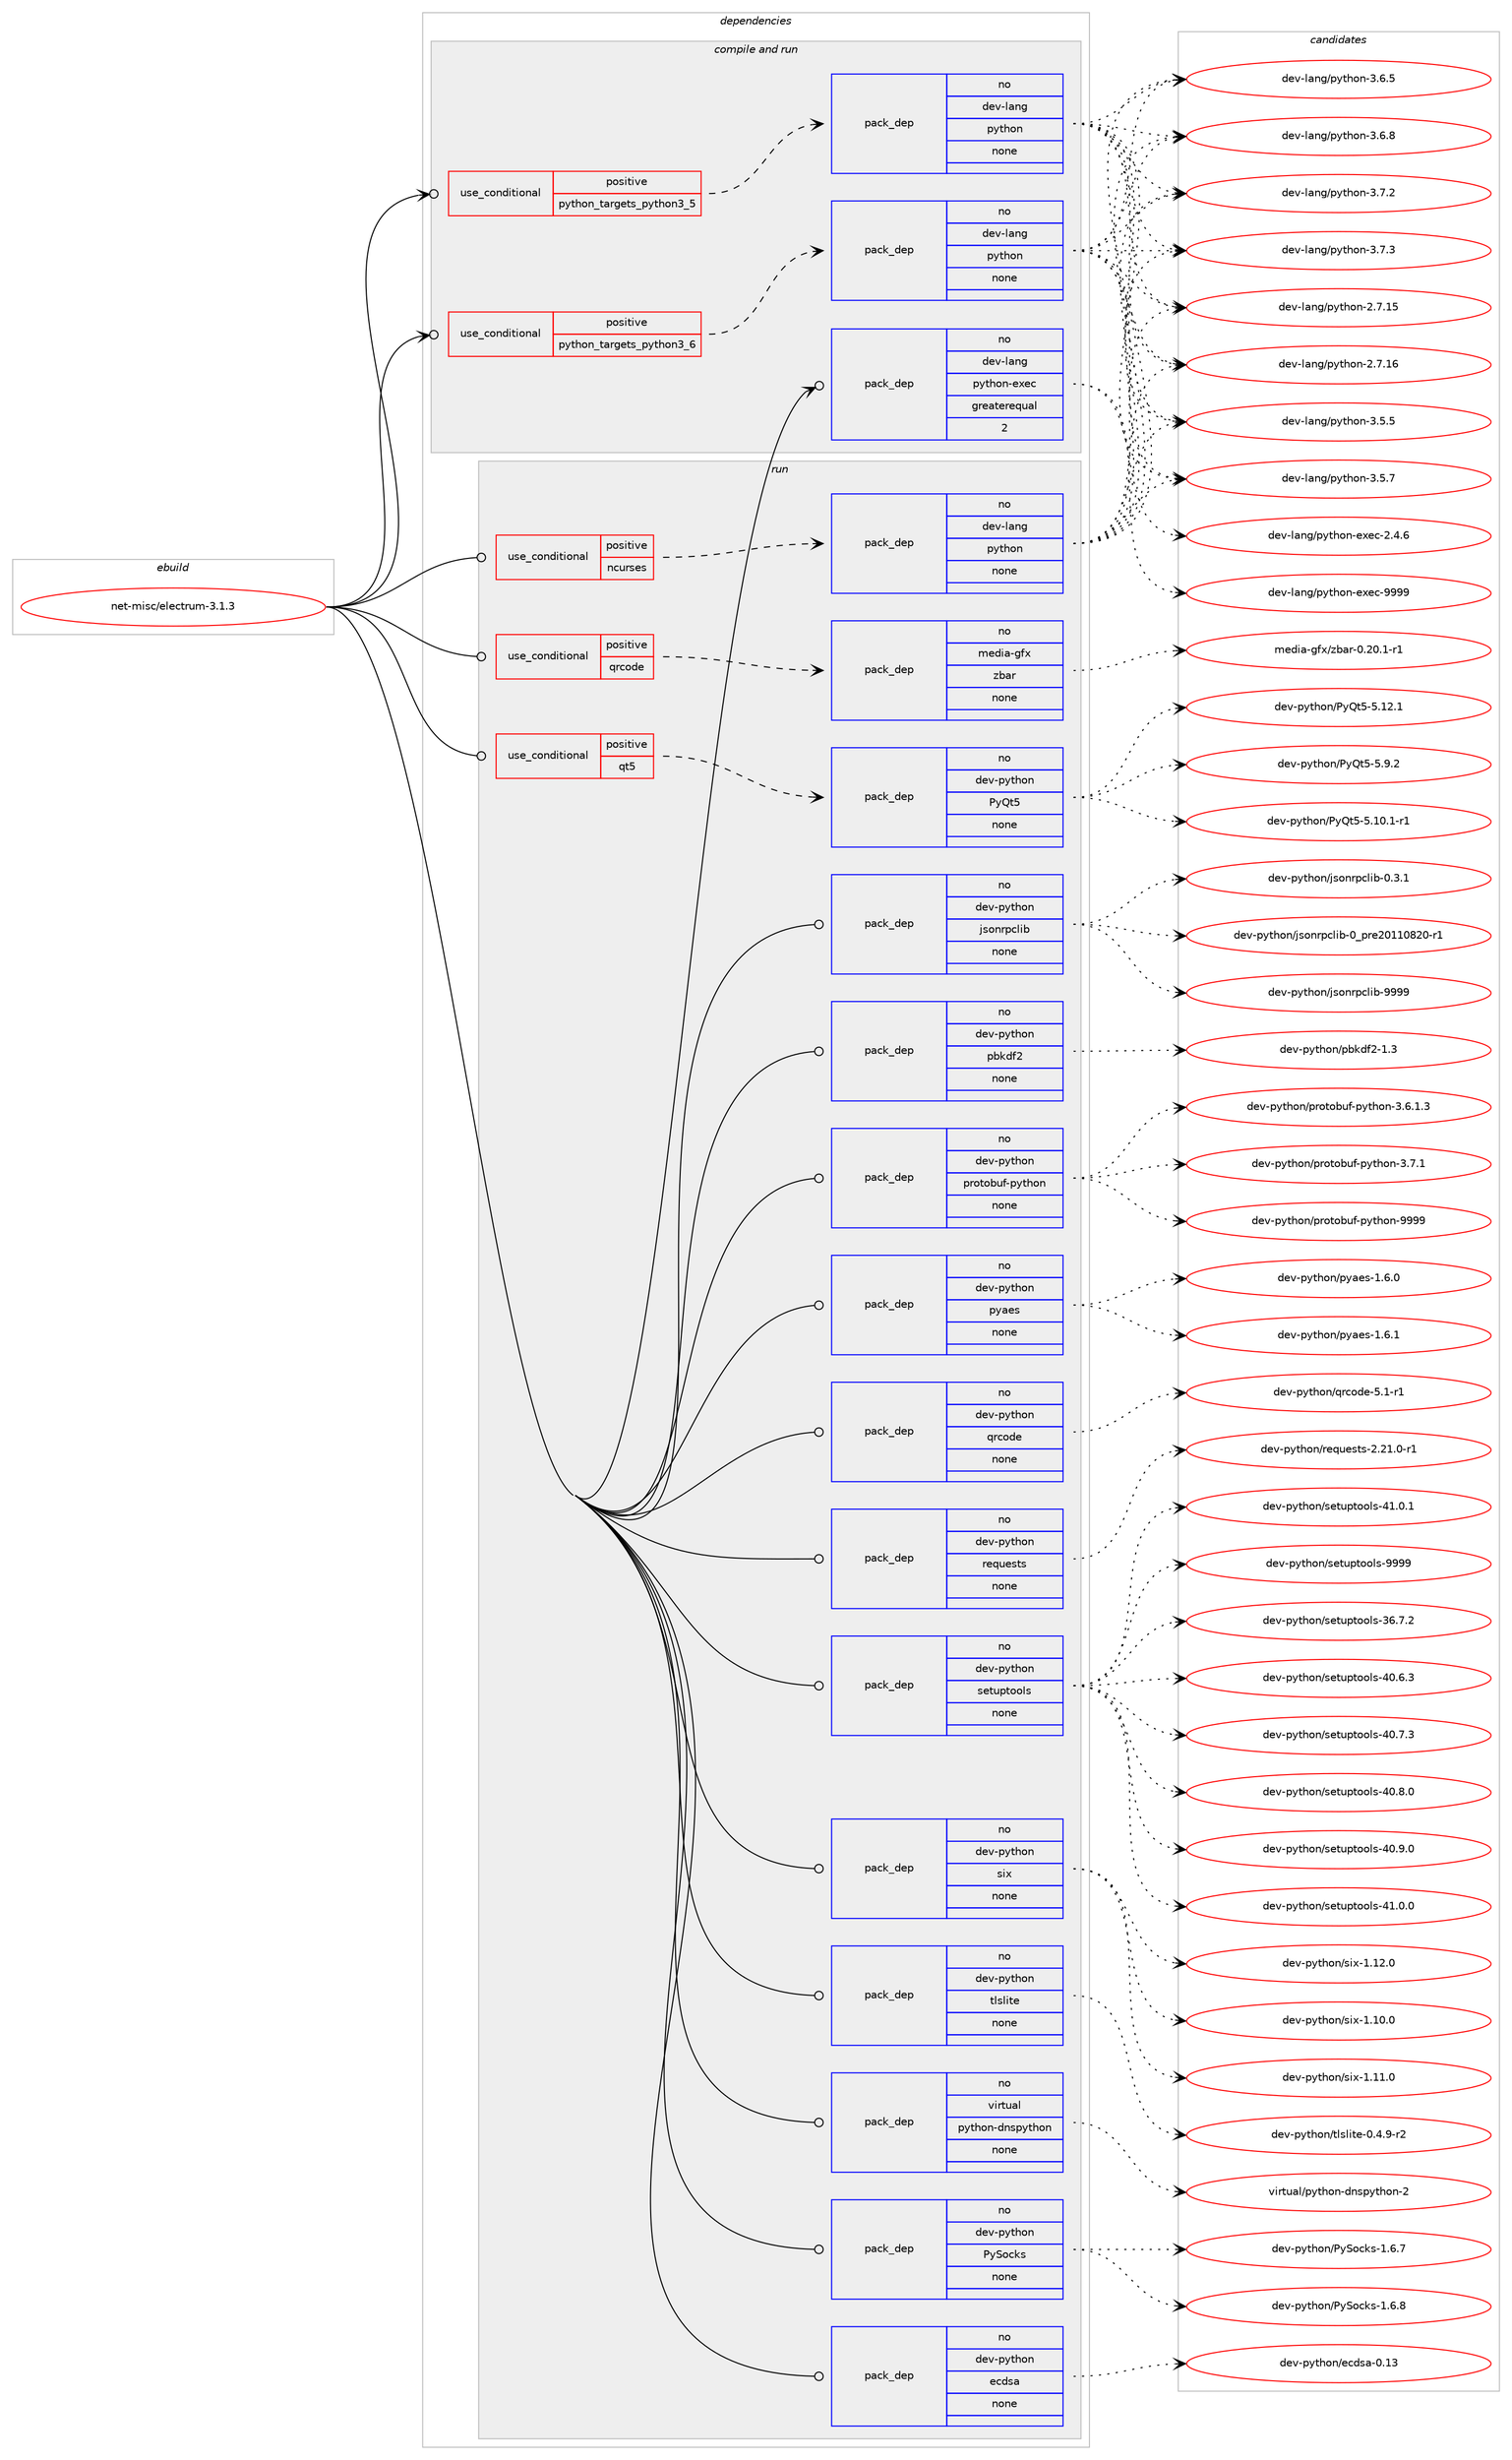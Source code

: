 digraph prolog {

# *************
# Graph options
# *************

newrank=true;
concentrate=true;
compound=true;
graph [rankdir=LR,fontname=Helvetica,fontsize=10,ranksep=1.5];#, ranksep=2.5, nodesep=0.2];
edge  [arrowhead=vee];
node  [fontname=Helvetica,fontsize=10];

# **********
# The ebuild
# **********

subgraph cluster_leftcol {
color=gray;
rank=same;
label=<<i>ebuild</i>>;
id [label="net-misc/electrum-3.1.3", color=red, width=4, href="../net-misc/electrum-3.1.3.svg"];
}

# ****************
# The dependencies
# ****************

subgraph cluster_midcol {
color=gray;
label=<<i>dependencies</i>>;
subgraph cluster_compile {
fillcolor="#eeeeee";
style=filled;
label=<<i>compile</i>>;
}
subgraph cluster_compileandrun {
fillcolor="#eeeeee";
style=filled;
label=<<i>compile and run</i>>;
subgraph cond709 {
dependency3029 [label=<<TABLE BORDER="0" CELLBORDER="1" CELLSPACING="0" CELLPADDING="4"><TR><TD ROWSPAN="3" CELLPADDING="10">use_conditional</TD></TR><TR><TD>positive</TD></TR><TR><TD>python_targets_python3_5</TD></TR></TABLE>>, shape=none, color=red];
subgraph pack2280 {
dependency3030 [label=<<TABLE BORDER="0" CELLBORDER="1" CELLSPACING="0" CELLPADDING="4" WIDTH="220"><TR><TD ROWSPAN="6" CELLPADDING="30">pack_dep</TD></TR><TR><TD WIDTH="110">no</TD></TR><TR><TD>dev-lang</TD></TR><TR><TD>python</TD></TR><TR><TD>none</TD></TR><TR><TD></TD></TR></TABLE>>, shape=none, color=blue];
}
dependency3029:e -> dependency3030:w [weight=20,style="dashed",arrowhead="vee"];
}
id:e -> dependency3029:w [weight=20,style="solid",arrowhead="odotvee"];
subgraph cond710 {
dependency3031 [label=<<TABLE BORDER="0" CELLBORDER="1" CELLSPACING="0" CELLPADDING="4"><TR><TD ROWSPAN="3" CELLPADDING="10">use_conditional</TD></TR><TR><TD>positive</TD></TR><TR><TD>python_targets_python3_6</TD></TR></TABLE>>, shape=none, color=red];
subgraph pack2281 {
dependency3032 [label=<<TABLE BORDER="0" CELLBORDER="1" CELLSPACING="0" CELLPADDING="4" WIDTH="220"><TR><TD ROWSPAN="6" CELLPADDING="30">pack_dep</TD></TR><TR><TD WIDTH="110">no</TD></TR><TR><TD>dev-lang</TD></TR><TR><TD>python</TD></TR><TR><TD>none</TD></TR><TR><TD></TD></TR></TABLE>>, shape=none, color=blue];
}
dependency3031:e -> dependency3032:w [weight=20,style="dashed",arrowhead="vee"];
}
id:e -> dependency3031:w [weight=20,style="solid",arrowhead="odotvee"];
subgraph pack2282 {
dependency3033 [label=<<TABLE BORDER="0" CELLBORDER="1" CELLSPACING="0" CELLPADDING="4" WIDTH="220"><TR><TD ROWSPAN="6" CELLPADDING="30">pack_dep</TD></TR><TR><TD WIDTH="110">no</TD></TR><TR><TD>dev-lang</TD></TR><TR><TD>python-exec</TD></TR><TR><TD>greaterequal</TD></TR><TR><TD>2</TD></TR></TABLE>>, shape=none, color=blue];
}
id:e -> dependency3033:w [weight=20,style="solid",arrowhead="odotvee"];
}
subgraph cluster_run {
fillcolor="#eeeeee";
style=filled;
label=<<i>run</i>>;
subgraph cond711 {
dependency3034 [label=<<TABLE BORDER="0" CELLBORDER="1" CELLSPACING="0" CELLPADDING="4"><TR><TD ROWSPAN="3" CELLPADDING="10">use_conditional</TD></TR><TR><TD>positive</TD></TR><TR><TD>ncurses</TD></TR></TABLE>>, shape=none, color=red];
subgraph pack2283 {
dependency3035 [label=<<TABLE BORDER="0" CELLBORDER="1" CELLSPACING="0" CELLPADDING="4" WIDTH="220"><TR><TD ROWSPAN="6" CELLPADDING="30">pack_dep</TD></TR><TR><TD WIDTH="110">no</TD></TR><TR><TD>dev-lang</TD></TR><TR><TD>python</TD></TR><TR><TD>none</TD></TR><TR><TD></TD></TR></TABLE>>, shape=none, color=blue];
}
dependency3034:e -> dependency3035:w [weight=20,style="dashed",arrowhead="vee"];
}
id:e -> dependency3034:w [weight=20,style="solid",arrowhead="odot"];
subgraph cond712 {
dependency3036 [label=<<TABLE BORDER="0" CELLBORDER="1" CELLSPACING="0" CELLPADDING="4"><TR><TD ROWSPAN="3" CELLPADDING="10">use_conditional</TD></TR><TR><TD>positive</TD></TR><TR><TD>qrcode</TD></TR></TABLE>>, shape=none, color=red];
subgraph pack2284 {
dependency3037 [label=<<TABLE BORDER="0" CELLBORDER="1" CELLSPACING="0" CELLPADDING="4" WIDTH="220"><TR><TD ROWSPAN="6" CELLPADDING="30">pack_dep</TD></TR><TR><TD WIDTH="110">no</TD></TR><TR><TD>media-gfx</TD></TR><TR><TD>zbar</TD></TR><TR><TD>none</TD></TR><TR><TD></TD></TR></TABLE>>, shape=none, color=blue];
}
dependency3036:e -> dependency3037:w [weight=20,style="dashed",arrowhead="vee"];
}
id:e -> dependency3036:w [weight=20,style="solid",arrowhead="odot"];
subgraph cond713 {
dependency3038 [label=<<TABLE BORDER="0" CELLBORDER="1" CELLSPACING="0" CELLPADDING="4"><TR><TD ROWSPAN="3" CELLPADDING="10">use_conditional</TD></TR><TR><TD>positive</TD></TR><TR><TD>qt5</TD></TR></TABLE>>, shape=none, color=red];
subgraph pack2285 {
dependency3039 [label=<<TABLE BORDER="0" CELLBORDER="1" CELLSPACING="0" CELLPADDING="4" WIDTH="220"><TR><TD ROWSPAN="6" CELLPADDING="30">pack_dep</TD></TR><TR><TD WIDTH="110">no</TD></TR><TR><TD>dev-python</TD></TR><TR><TD>PyQt5</TD></TR><TR><TD>none</TD></TR><TR><TD></TD></TR></TABLE>>, shape=none, color=blue];
}
dependency3038:e -> dependency3039:w [weight=20,style="dashed",arrowhead="vee"];
}
id:e -> dependency3038:w [weight=20,style="solid",arrowhead="odot"];
subgraph pack2286 {
dependency3040 [label=<<TABLE BORDER="0" CELLBORDER="1" CELLSPACING="0" CELLPADDING="4" WIDTH="220"><TR><TD ROWSPAN="6" CELLPADDING="30">pack_dep</TD></TR><TR><TD WIDTH="110">no</TD></TR><TR><TD>dev-python</TD></TR><TR><TD>PySocks</TD></TR><TR><TD>none</TD></TR><TR><TD></TD></TR></TABLE>>, shape=none, color=blue];
}
id:e -> dependency3040:w [weight=20,style="solid",arrowhead="odot"];
subgraph pack2287 {
dependency3041 [label=<<TABLE BORDER="0" CELLBORDER="1" CELLSPACING="0" CELLPADDING="4" WIDTH="220"><TR><TD ROWSPAN="6" CELLPADDING="30">pack_dep</TD></TR><TR><TD WIDTH="110">no</TD></TR><TR><TD>dev-python</TD></TR><TR><TD>ecdsa</TD></TR><TR><TD>none</TD></TR><TR><TD></TD></TR></TABLE>>, shape=none, color=blue];
}
id:e -> dependency3041:w [weight=20,style="solid",arrowhead="odot"];
subgraph pack2288 {
dependency3042 [label=<<TABLE BORDER="0" CELLBORDER="1" CELLSPACING="0" CELLPADDING="4" WIDTH="220"><TR><TD ROWSPAN="6" CELLPADDING="30">pack_dep</TD></TR><TR><TD WIDTH="110">no</TD></TR><TR><TD>dev-python</TD></TR><TR><TD>jsonrpclib</TD></TR><TR><TD>none</TD></TR><TR><TD></TD></TR></TABLE>>, shape=none, color=blue];
}
id:e -> dependency3042:w [weight=20,style="solid",arrowhead="odot"];
subgraph pack2289 {
dependency3043 [label=<<TABLE BORDER="0" CELLBORDER="1" CELLSPACING="0" CELLPADDING="4" WIDTH="220"><TR><TD ROWSPAN="6" CELLPADDING="30">pack_dep</TD></TR><TR><TD WIDTH="110">no</TD></TR><TR><TD>dev-python</TD></TR><TR><TD>pbkdf2</TD></TR><TR><TD>none</TD></TR><TR><TD></TD></TR></TABLE>>, shape=none, color=blue];
}
id:e -> dependency3043:w [weight=20,style="solid",arrowhead="odot"];
subgraph pack2290 {
dependency3044 [label=<<TABLE BORDER="0" CELLBORDER="1" CELLSPACING="0" CELLPADDING="4" WIDTH="220"><TR><TD ROWSPAN="6" CELLPADDING="30">pack_dep</TD></TR><TR><TD WIDTH="110">no</TD></TR><TR><TD>dev-python</TD></TR><TR><TD>protobuf-python</TD></TR><TR><TD>none</TD></TR><TR><TD></TD></TR></TABLE>>, shape=none, color=blue];
}
id:e -> dependency3044:w [weight=20,style="solid",arrowhead="odot"];
subgraph pack2291 {
dependency3045 [label=<<TABLE BORDER="0" CELLBORDER="1" CELLSPACING="0" CELLPADDING="4" WIDTH="220"><TR><TD ROWSPAN="6" CELLPADDING="30">pack_dep</TD></TR><TR><TD WIDTH="110">no</TD></TR><TR><TD>dev-python</TD></TR><TR><TD>pyaes</TD></TR><TR><TD>none</TD></TR><TR><TD></TD></TR></TABLE>>, shape=none, color=blue];
}
id:e -> dependency3045:w [weight=20,style="solid",arrowhead="odot"];
subgraph pack2292 {
dependency3046 [label=<<TABLE BORDER="0" CELLBORDER="1" CELLSPACING="0" CELLPADDING="4" WIDTH="220"><TR><TD ROWSPAN="6" CELLPADDING="30">pack_dep</TD></TR><TR><TD WIDTH="110">no</TD></TR><TR><TD>dev-python</TD></TR><TR><TD>qrcode</TD></TR><TR><TD>none</TD></TR><TR><TD></TD></TR></TABLE>>, shape=none, color=blue];
}
id:e -> dependency3046:w [weight=20,style="solid",arrowhead="odot"];
subgraph pack2293 {
dependency3047 [label=<<TABLE BORDER="0" CELLBORDER="1" CELLSPACING="0" CELLPADDING="4" WIDTH="220"><TR><TD ROWSPAN="6" CELLPADDING="30">pack_dep</TD></TR><TR><TD WIDTH="110">no</TD></TR><TR><TD>dev-python</TD></TR><TR><TD>requests</TD></TR><TR><TD>none</TD></TR><TR><TD></TD></TR></TABLE>>, shape=none, color=blue];
}
id:e -> dependency3047:w [weight=20,style="solid",arrowhead="odot"];
subgraph pack2294 {
dependency3048 [label=<<TABLE BORDER="0" CELLBORDER="1" CELLSPACING="0" CELLPADDING="4" WIDTH="220"><TR><TD ROWSPAN="6" CELLPADDING="30">pack_dep</TD></TR><TR><TD WIDTH="110">no</TD></TR><TR><TD>dev-python</TD></TR><TR><TD>setuptools</TD></TR><TR><TD>none</TD></TR><TR><TD></TD></TR></TABLE>>, shape=none, color=blue];
}
id:e -> dependency3048:w [weight=20,style="solid",arrowhead="odot"];
subgraph pack2295 {
dependency3049 [label=<<TABLE BORDER="0" CELLBORDER="1" CELLSPACING="0" CELLPADDING="4" WIDTH="220"><TR><TD ROWSPAN="6" CELLPADDING="30">pack_dep</TD></TR><TR><TD WIDTH="110">no</TD></TR><TR><TD>dev-python</TD></TR><TR><TD>six</TD></TR><TR><TD>none</TD></TR><TR><TD></TD></TR></TABLE>>, shape=none, color=blue];
}
id:e -> dependency3049:w [weight=20,style="solid",arrowhead="odot"];
subgraph pack2296 {
dependency3050 [label=<<TABLE BORDER="0" CELLBORDER="1" CELLSPACING="0" CELLPADDING="4" WIDTH="220"><TR><TD ROWSPAN="6" CELLPADDING="30">pack_dep</TD></TR><TR><TD WIDTH="110">no</TD></TR><TR><TD>dev-python</TD></TR><TR><TD>tlslite</TD></TR><TR><TD>none</TD></TR><TR><TD></TD></TR></TABLE>>, shape=none, color=blue];
}
id:e -> dependency3050:w [weight=20,style="solid",arrowhead="odot"];
subgraph pack2297 {
dependency3051 [label=<<TABLE BORDER="0" CELLBORDER="1" CELLSPACING="0" CELLPADDING="4" WIDTH="220"><TR><TD ROWSPAN="6" CELLPADDING="30">pack_dep</TD></TR><TR><TD WIDTH="110">no</TD></TR><TR><TD>virtual</TD></TR><TR><TD>python-dnspython</TD></TR><TR><TD>none</TD></TR><TR><TD></TD></TR></TABLE>>, shape=none, color=blue];
}
id:e -> dependency3051:w [weight=20,style="solid",arrowhead="odot"];
}
}

# **************
# The candidates
# **************

subgraph cluster_choices {
rank=same;
color=gray;
label=<<i>candidates</i>>;

subgraph choice2280 {
color=black;
nodesep=1;
choice10010111845108971101034711212111610411111045504655464953 [label="dev-lang/python-2.7.15", color=red, width=4,href="../dev-lang/python-2.7.15.svg"];
choice10010111845108971101034711212111610411111045504655464954 [label="dev-lang/python-2.7.16", color=red, width=4,href="../dev-lang/python-2.7.16.svg"];
choice100101118451089711010347112121116104111110455146534653 [label="dev-lang/python-3.5.5", color=red, width=4,href="../dev-lang/python-3.5.5.svg"];
choice100101118451089711010347112121116104111110455146534655 [label="dev-lang/python-3.5.7", color=red, width=4,href="../dev-lang/python-3.5.7.svg"];
choice100101118451089711010347112121116104111110455146544653 [label="dev-lang/python-3.6.5", color=red, width=4,href="../dev-lang/python-3.6.5.svg"];
choice100101118451089711010347112121116104111110455146544656 [label="dev-lang/python-3.6.8", color=red, width=4,href="../dev-lang/python-3.6.8.svg"];
choice100101118451089711010347112121116104111110455146554650 [label="dev-lang/python-3.7.2", color=red, width=4,href="../dev-lang/python-3.7.2.svg"];
choice100101118451089711010347112121116104111110455146554651 [label="dev-lang/python-3.7.3", color=red, width=4,href="../dev-lang/python-3.7.3.svg"];
dependency3030:e -> choice10010111845108971101034711212111610411111045504655464953:w [style=dotted,weight="100"];
dependency3030:e -> choice10010111845108971101034711212111610411111045504655464954:w [style=dotted,weight="100"];
dependency3030:e -> choice100101118451089711010347112121116104111110455146534653:w [style=dotted,weight="100"];
dependency3030:e -> choice100101118451089711010347112121116104111110455146534655:w [style=dotted,weight="100"];
dependency3030:e -> choice100101118451089711010347112121116104111110455146544653:w [style=dotted,weight="100"];
dependency3030:e -> choice100101118451089711010347112121116104111110455146544656:w [style=dotted,weight="100"];
dependency3030:e -> choice100101118451089711010347112121116104111110455146554650:w [style=dotted,weight="100"];
dependency3030:e -> choice100101118451089711010347112121116104111110455146554651:w [style=dotted,weight="100"];
}
subgraph choice2281 {
color=black;
nodesep=1;
choice10010111845108971101034711212111610411111045504655464953 [label="dev-lang/python-2.7.15", color=red, width=4,href="../dev-lang/python-2.7.15.svg"];
choice10010111845108971101034711212111610411111045504655464954 [label="dev-lang/python-2.7.16", color=red, width=4,href="../dev-lang/python-2.7.16.svg"];
choice100101118451089711010347112121116104111110455146534653 [label="dev-lang/python-3.5.5", color=red, width=4,href="../dev-lang/python-3.5.5.svg"];
choice100101118451089711010347112121116104111110455146534655 [label="dev-lang/python-3.5.7", color=red, width=4,href="../dev-lang/python-3.5.7.svg"];
choice100101118451089711010347112121116104111110455146544653 [label="dev-lang/python-3.6.5", color=red, width=4,href="../dev-lang/python-3.6.5.svg"];
choice100101118451089711010347112121116104111110455146544656 [label="dev-lang/python-3.6.8", color=red, width=4,href="../dev-lang/python-3.6.8.svg"];
choice100101118451089711010347112121116104111110455146554650 [label="dev-lang/python-3.7.2", color=red, width=4,href="../dev-lang/python-3.7.2.svg"];
choice100101118451089711010347112121116104111110455146554651 [label="dev-lang/python-3.7.3", color=red, width=4,href="../dev-lang/python-3.7.3.svg"];
dependency3032:e -> choice10010111845108971101034711212111610411111045504655464953:w [style=dotted,weight="100"];
dependency3032:e -> choice10010111845108971101034711212111610411111045504655464954:w [style=dotted,weight="100"];
dependency3032:e -> choice100101118451089711010347112121116104111110455146534653:w [style=dotted,weight="100"];
dependency3032:e -> choice100101118451089711010347112121116104111110455146534655:w [style=dotted,weight="100"];
dependency3032:e -> choice100101118451089711010347112121116104111110455146544653:w [style=dotted,weight="100"];
dependency3032:e -> choice100101118451089711010347112121116104111110455146544656:w [style=dotted,weight="100"];
dependency3032:e -> choice100101118451089711010347112121116104111110455146554650:w [style=dotted,weight="100"];
dependency3032:e -> choice100101118451089711010347112121116104111110455146554651:w [style=dotted,weight="100"];
}
subgraph choice2282 {
color=black;
nodesep=1;
choice1001011184510897110103471121211161041111104510112010199455046524654 [label="dev-lang/python-exec-2.4.6", color=red, width=4,href="../dev-lang/python-exec-2.4.6.svg"];
choice10010111845108971101034711212111610411111045101120101994557575757 [label="dev-lang/python-exec-9999", color=red, width=4,href="../dev-lang/python-exec-9999.svg"];
dependency3033:e -> choice1001011184510897110103471121211161041111104510112010199455046524654:w [style=dotted,weight="100"];
dependency3033:e -> choice10010111845108971101034711212111610411111045101120101994557575757:w [style=dotted,weight="100"];
}
subgraph choice2283 {
color=black;
nodesep=1;
choice10010111845108971101034711212111610411111045504655464953 [label="dev-lang/python-2.7.15", color=red, width=4,href="../dev-lang/python-2.7.15.svg"];
choice10010111845108971101034711212111610411111045504655464954 [label="dev-lang/python-2.7.16", color=red, width=4,href="../dev-lang/python-2.7.16.svg"];
choice100101118451089711010347112121116104111110455146534653 [label="dev-lang/python-3.5.5", color=red, width=4,href="../dev-lang/python-3.5.5.svg"];
choice100101118451089711010347112121116104111110455146534655 [label="dev-lang/python-3.5.7", color=red, width=4,href="../dev-lang/python-3.5.7.svg"];
choice100101118451089711010347112121116104111110455146544653 [label="dev-lang/python-3.6.5", color=red, width=4,href="../dev-lang/python-3.6.5.svg"];
choice100101118451089711010347112121116104111110455146544656 [label="dev-lang/python-3.6.8", color=red, width=4,href="../dev-lang/python-3.6.8.svg"];
choice100101118451089711010347112121116104111110455146554650 [label="dev-lang/python-3.7.2", color=red, width=4,href="../dev-lang/python-3.7.2.svg"];
choice100101118451089711010347112121116104111110455146554651 [label="dev-lang/python-3.7.3", color=red, width=4,href="../dev-lang/python-3.7.3.svg"];
dependency3035:e -> choice10010111845108971101034711212111610411111045504655464953:w [style=dotted,weight="100"];
dependency3035:e -> choice10010111845108971101034711212111610411111045504655464954:w [style=dotted,weight="100"];
dependency3035:e -> choice100101118451089711010347112121116104111110455146534653:w [style=dotted,weight="100"];
dependency3035:e -> choice100101118451089711010347112121116104111110455146534655:w [style=dotted,weight="100"];
dependency3035:e -> choice100101118451089711010347112121116104111110455146544653:w [style=dotted,weight="100"];
dependency3035:e -> choice100101118451089711010347112121116104111110455146544656:w [style=dotted,weight="100"];
dependency3035:e -> choice100101118451089711010347112121116104111110455146554650:w [style=dotted,weight="100"];
dependency3035:e -> choice100101118451089711010347112121116104111110455146554651:w [style=dotted,weight="100"];
}
subgraph choice2284 {
color=black;
nodesep=1;
choice1091011001059745103102120471229897114454846504846494511449 [label="media-gfx/zbar-0.20.1-r1", color=red, width=4,href="../media-gfx/zbar-0.20.1-r1.svg"];
dependency3037:e -> choice1091011001059745103102120471229897114454846504846494511449:w [style=dotted,weight="100"];
}
subgraph choice2285 {
color=black;
nodesep=1;
choice1001011184511212111610411111047801218111653455346494846494511449 [label="dev-python/PyQt5-5.10.1-r1", color=red, width=4,href="../dev-python/PyQt5-5.10.1-r1.svg"];
choice100101118451121211161041111104780121811165345534649504649 [label="dev-python/PyQt5-5.12.1", color=red, width=4,href="../dev-python/PyQt5-5.12.1.svg"];
choice1001011184511212111610411111047801218111653455346574650 [label="dev-python/PyQt5-5.9.2", color=red, width=4,href="../dev-python/PyQt5-5.9.2.svg"];
dependency3039:e -> choice1001011184511212111610411111047801218111653455346494846494511449:w [style=dotted,weight="100"];
dependency3039:e -> choice100101118451121211161041111104780121811165345534649504649:w [style=dotted,weight="100"];
dependency3039:e -> choice1001011184511212111610411111047801218111653455346574650:w [style=dotted,weight="100"];
}
subgraph choice2286 {
color=black;
nodesep=1;
choice1001011184511212111610411111047801218311199107115454946544655 [label="dev-python/PySocks-1.6.7", color=red, width=4,href="../dev-python/PySocks-1.6.7.svg"];
choice1001011184511212111610411111047801218311199107115454946544656 [label="dev-python/PySocks-1.6.8", color=red, width=4,href="../dev-python/PySocks-1.6.8.svg"];
dependency3040:e -> choice1001011184511212111610411111047801218311199107115454946544655:w [style=dotted,weight="100"];
dependency3040:e -> choice1001011184511212111610411111047801218311199107115454946544656:w [style=dotted,weight="100"];
}
subgraph choice2287 {
color=black;
nodesep=1;
choice100101118451121211161041111104710199100115974548464951 [label="dev-python/ecdsa-0.13", color=red, width=4,href="../dev-python/ecdsa-0.13.svg"];
dependency3041:e -> choice100101118451121211161041111104710199100115974548464951:w [style=dotted,weight="100"];
}
subgraph choice2288 {
color=black;
nodesep=1;
choice10010111845112121116104111110471061151111101141129910810598454846514649 [label="dev-python/jsonrpclib-0.3.1", color=red, width=4,href="../dev-python/jsonrpclib-0.3.1.svg"];
choice1001011184511212111610411111047106115111110114112991081059845489511211410150484949485650484511449 [label="dev-python/jsonrpclib-0_pre20110820-r1", color=red, width=4,href="../dev-python/jsonrpclib-0_pre20110820-r1.svg"];
choice100101118451121211161041111104710611511111011411299108105984557575757 [label="dev-python/jsonrpclib-9999", color=red, width=4,href="../dev-python/jsonrpclib-9999.svg"];
dependency3042:e -> choice10010111845112121116104111110471061151111101141129910810598454846514649:w [style=dotted,weight="100"];
dependency3042:e -> choice1001011184511212111610411111047106115111110114112991081059845489511211410150484949485650484511449:w [style=dotted,weight="100"];
dependency3042:e -> choice100101118451121211161041111104710611511111011411299108105984557575757:w [style=dotted,weight="100"];
}
subgraph choice2289 {
color=black;
nodesep=1;
choice1001011184511212111610411111047112981071001025045494651 [label="dev-python/pbkdf2-1.3", color=red, width=4,href="../dev-python/pbkdf2-1.3.svg"];
dependency3043:e -> choice1001011184511212111610411111047112981071001025045494651:w [style=dotted,weight="100"];
}
subgraph choice2290 {
color=black;
nodesep=1;
choice100101118451121211161041111104711211411111611198117102451121211161041111104551465446494651 [label="dev-python/protobuf-python-3.6.1.3", color=red, width=4,href="../dev-python/protobuf-python-3.6.1.3.svg"];
choice10010111845112121116104111110471121141111161119811710245112121116104111110455146554649 [label="dev-python/protobuf-python-3.7.1", color=red, width=4,href="../dev-python/protobuf-python-3.7.1.svg"];
choice100101118451121211161041111104711211411111611198117102451121211161041111104557575757 [label="dev-python/protobuf-python-9999", color=red, width=4,href="../dev-python/protobuf-python-9999.svg"];
dependency3044:e -> choice100101118451121211161041111104711211411111611198117102451121211161041111104551465446494651:w [style=dotted,weight="100"];
dependency3044:e -> choice10010111845112121116104111110471121141111161119811710245112121116104111110455146554649:w [style=dotted,weight="100"];
dependency3044:e -> choice100101118451121211161041111104711211411111611198117102451121211161041111104557575757:w [style=dotted,weight="100"];
}
subgraph choice2291 {
color=black;
nodesep=1;
choice100101118451121211161041111104711212197101115454946544648 [label="dev-python/pyaes-1.6.0", color=red, width=4,href="../dev-python/pyaes-1.6.0.svg"];
choice100101118451121211161041111104711212197101115454946544649 [label="dev-python/pyaes-1.6.1", color=red, width=4,href="../dev-python/pyaes-1.6.1.svg"];
dependency3045:e -> choice100101118451121211161041111104711212197101115454946544648:w [style=dotted,weight="100"];
dependency3045:e -> choice100101118451121211161041111104711212197101115454946544649:w [style=dotted,weight="100"];
}
subgraph choice2292 {
color=black;
nodesep=1;
choice100101118451121211161041111104711311499111100101455346494511449 [label="dev-python/qrcode-5.1-r1", color=red, width=4,href="../dev-python/qrcode-5.1-r1.svg"];
dependency3046:e -> choice100101118451121211161041111104711311499111100101455346494511449:w [style=dotted,weight="100"];
}
subgraph choice2293 {
color=black;
nodesep=1;
choice1001011184511212111610411111047114101113117101115116115455046504946484511449 [label="dev-python/requests-2.21.0-r1", color=red, width=4,href="../dev-python/requests-2.21.0-r1.svg"];
dependency3047:e -> choice1001011184511212111610411111047114101113117101115116115455046504946484511449:w [style=dotted,weight="100"];
}
subgraph choice2294 {
color=black;
nodesep=1;
choice100101118451121211161041111104711510111611711211611111110811545515446554650 [label="dev-python/setuptools-36.7.2", color=red, width=4,href="../dev-python/setuptools-36.7.2.svg"];
choice100101118451121211161041111104711510111611711211611111110811545524846544651 [label="dev-python/setuptools-40.6.3", color=red, width=4,href="../dev-python/setuptools-40.6.3.svg"];
choice100101118451121211161041111104711510111611711211611111110811545524846554651 [label="dev-python/setuptools-40.7.3", color=red, width=4,href="../dev-python/setuptools-40.7.3.svg"];
choice100101118451121211161041111104711510111611711211611111110811545524846564648 [label="dev-python/setuptools-40.8.0", color=red, width=4,href="../dev-python/setuptools-40.8.0.svg"];
choice100101118451121211161041111104711510111611711211611111110811545524846574648 [label="dev-python/setuptools-40.9.0", color=red, width=4,href="../dev-python/setuptools-40.9.0.svg"];
choice100101118451121211161041111104711510111611711211611111110811545524946484648 [label="dev-python/setuptools-41.0.0", color=red, width=4,href="../dev-python/setuptools-41.0.0.svg"];
choice100101118451121211161041111104711510111611711211611111110811545524946484649 [label="dev-python/setuptools-41.0.1", color=red, width=4,href="../dev-python/setuptools-41.0.1.svg"];
choice10010111845112121116104111110471151011161171121161111111081154557575757 [label="dev-python/setuptools-9999", color=red, width=4,href="../dev-python/setuptools-9999.svg"];
dependency3048:e -> choice100101118451121211161041111104711510111611711211611111110811545515446554650:w [style=dotted,weight="100"];
dependency3048:e -> choice100101118451121211161041111104711510111611711211611111110811545524846544651:w [style=dotted,weight="100"];
dependency3048:e -> choice100101118451121211161041111104711510111611711211611111110811545524846554651:w [style=dotted,weight="100"];
dependency3048:e -> choice100101118451121211161041111104711510111611711211611111110811545524846564648:w [style=dotted,weight="100"];
dependency3048:e -> choice100101118451121211161041111104711510111611711211611111110811545524846574648:w [style=dotted,weight="100"];
dependency3048:e -> choice100101118451121211161041111104711510111611711211611111110811545524946484648:w [style=dotted,weight="100"];
dependency3048:e -> choice100101118451121211161041111104711510111611711211611111110811545524946484649:w [style=dotted,weight="100"];
dependency3048:e -> choice10010111845112121116104111110471151011161171121161111111081154557575757:w [style=dotted,weight="100"];
}
subgraph choice2295 {
color=black;
nodesep=1;
choice100101118451121211161041111104711510512045494649484648 [label="dev-python/six-1.10.0", color=red, width=4,href="../dev-python/six-1.10.0.svg"];
choice100101118451121211161041111104711510512045494649494648 [label="dev-python/six-1.11.0", color=red, width=4,href="../dev-python/six-1.11.0.svg"];
choice100101118451121211161041111104711510512045494649504648 [label="dev-python/six-1.12.0", color=red, width=4,href="../dev-python/six-1.12.0.svg"];
dependency3049:e -> choice100101118451121211161041111104711510512045494649484648:w [style=dotted,weight="100"];
dependency3049:e -> choice100101118451121211161041111104711510512045494649494648:w [style=dotted,weight="100"];
dependency3049:e -> choice100101118451121211161041111104711510512045494649504648:w [style=dotted,weight="100"];
}
subgraph choice2296 {
color=black;
nodesep=1;
choice10010111845112121116104111110471161081151081051161014548465246574511450 [label="dev-python/tlslite-0.4.9-r2", color=red, width=4,href="../dev-python/tlslite-0.4.9-r2.svg"];
dependency3050:e -> choice10010111845112121116104111110471161081151081051161014548465246574511450:w [style=dotted,weight="100"];
}
subgraph choice2297 {
color=black;
nodesep=1;
choice1181051141161179710847112121116104111110451001101151121211161041111104550 [label="virtual/python-dnspython-2", color=red, width=4,href="../virtual/python-dnspython-2.svg"];
dependency3051:e -> choice1181051141161179710847112121116104111110451001101151121211161041111104550:w [style=dotted,weight="100"];
}
}

}
